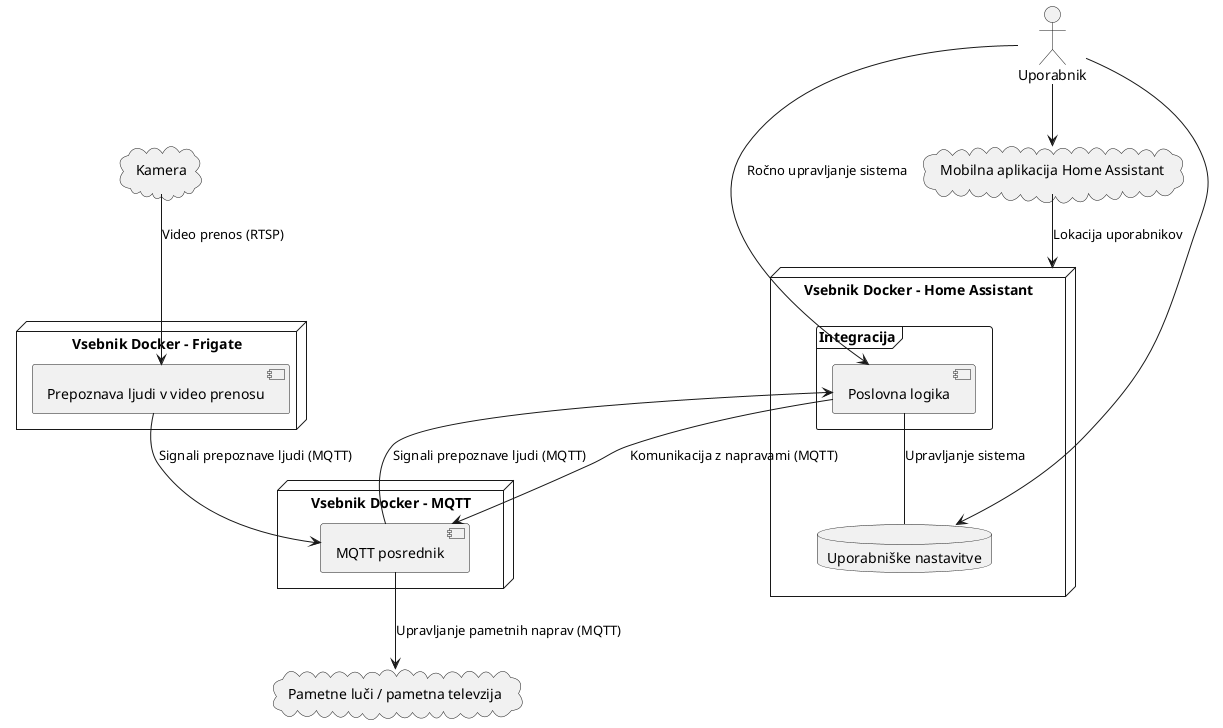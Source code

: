 @startuml

node "Vsebnik Docker - Home Assistant" as HA {
  frame "Integracija" as INTEGRACIJA {
    [Poslovna logika] as LOGIKA
  }
  database "Uporabniške nastavitve" as NASTAVITVE
}

node "Vsebnik Docker - Frigate" as DOCKERFRIGATE {
  [Prepoznava ljudi v video prenosu] as PREPOZNAVA
}

node "Vsebnik Docker - MQTT" as DOCKERMQTT {
  [MQTT posrednik] as MQTT
}

actor Uporabnik as UPORABNIK

cloud "Kamera" as KAMERA
cloud "Pametne luči / pametna televzija" as PORABNIKI
cloud "Mobilna aplikacija Home Assistant" as APLIKACIJA

LOGIKA -- NASTAVITVE : Upravljanje sistema

APLIKACIJA --> HA : Lokacija uporabnikov

KAMERA --> PREPOZNAVA : Video prenos (RTSP)
PREPOZNAVA --> MQTT : Signali prepoznave ljudi (MQTT)
MQTT --> PORABNIKI : Upravljanje pametnih naprav (MQTT)

LOGIKA <-- MQTT : Signali prepoznave ljudi (MQTT)
LOGIKA --> MQTT : Komunikacija z napravami (MQTT)

UPORABNIK --> APLIKACIJA
UPORABNIK --> NASTAVITVE
UPORABNIK --> LOGIKA : Ročno upravljanje sistema

@enduml